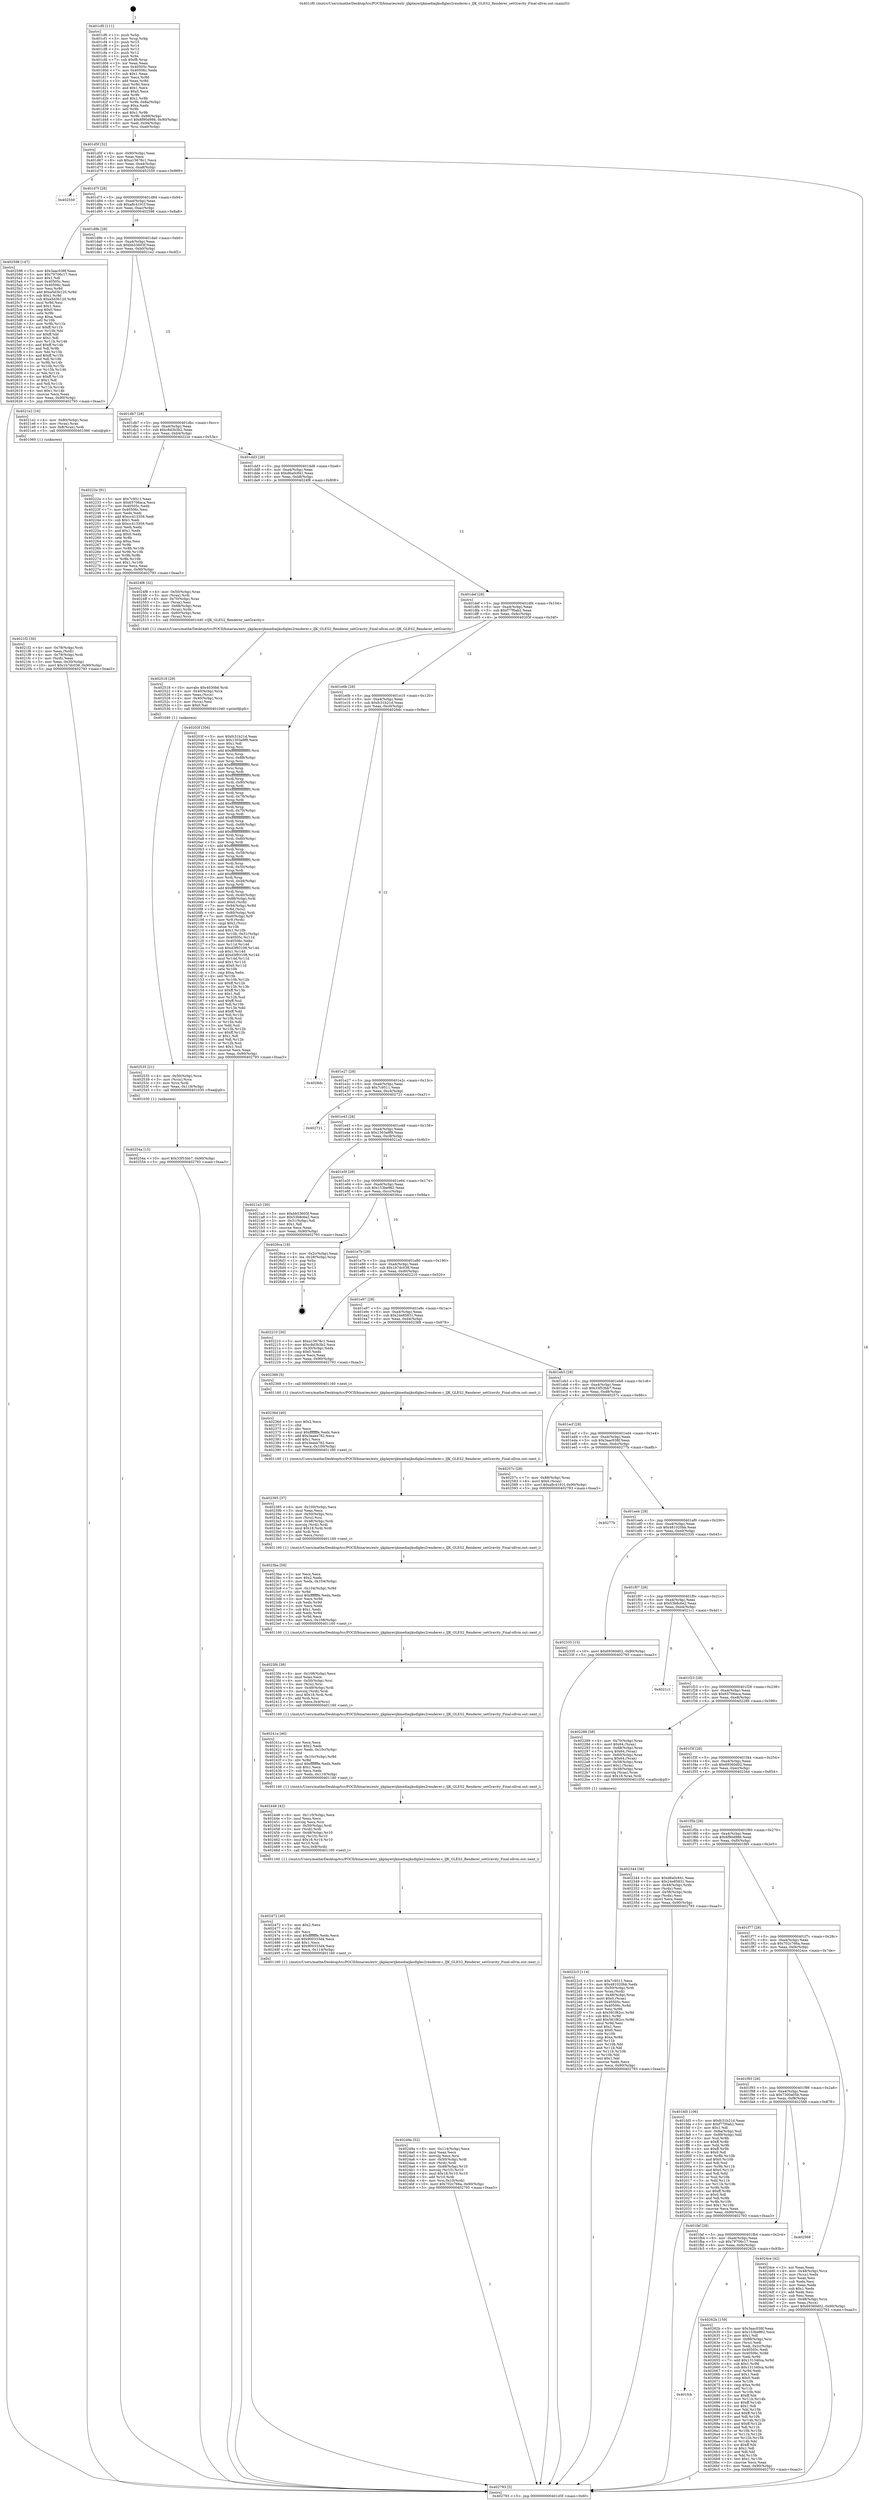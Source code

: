 digraph "0x401cf0" {
  label = "0x401cf0 (/mnt/c/Users/mathe/Desktop/tcc/POCII/binaries/extr_ijkplayerijkmediaijksdlgles2renderer.c_IJK_GLES2_Renderer_setGravity_Final-ollvm.out::main(0))"
  labelloc = "t"
  node[shape=record]

  Entry [label="",width=0.3,height=0.3,shape=circle,fillcolor=black,style=filled]
  "0x401d5f" [label="{
     0x401d5f [32]\l
     | [instrs]\l
     &nbsp;&nbsp;0x401d5f \<+6\>: mov -0x90(%rbp),%eax\l
     &nbsp;&nbsp;0x401d65 \<+2\>: mov %eax,%ecx\l
     &nbsp;&nbsp;0x401d67 \<+6\>: sub $0xa15678c1,%ecx\l
     &nbsp;&nbsp;0x401d6d \<+6\>: mov %eax,-0xa4(%rbp)\l
     &nbsp;&nbsp;0x401d73 \<+6\>: mov %ecx,-0xa8(%rbp)\l
     &nbsp;&nbsp;0x401d79 \<+6\>: je 0000000000402559 \<main+0x869\>\l
  }"]
  "0x402559" [label="{
     0x402559\l
  }", style=dashed]
  "0x401d7f" [label="{
     0x401d7f [28]\l
     | [instrs]\l
     &nbsp;&nbsp;0x401d7f \<+5\>: jmp 0000000000401d84 \<main+0x94\>\l
     &nbsp;&nbsp;0x401d84 \<+6\>: mov -0xa4(%rbp),%eax\l
     &nbsp;&nbsp;0x401d8a \<+5\>: sub $0xa8c4191f,%eax\l
     &nbsp;&nbsp;0x401d8f \<+6\>: mov %eax,-0xac(%rbp)\l
     &nbsp;&nbsp;0x401d95 \<+6\>: je 0000000000402598 \<main+0x8a8\>\l
  }"]
  Exit [label="",width=0.3,height=0.3,shape=circle,fillcolor=black,style=filled,peripheries=2]
  "0x402598" [label="{
     0x402598 [147]\l
     | [instrs]\l
     &nbsp;&nbsp;0x402598 \<+5\>: mov $0x3aac038f,%eax\l
     &nbsp;&nbsp;0x40259d \<+5\>: mov $0x79706c17,%ecx\l
     &nbsp;&nbsp;0x4025a2 \<+2\>: mov $0x1,%dl\l
     &nbsp;&nbsp;0x4025a4 \<+7\>: mov 0x40505c,%esi\l
     &nbsp;&nbsp;0x4025ab \<+7\>: mov 0x40506c,%edi\l
     &nbsp;&nbsp;0x4025b2 \<+3\>: mov %esi,%r8d\l
     &nbsp;&nbsp;0x4025b5 \<+7\>: add $0xa5d3b120,%r8d\l
     &nbsp;&nbsp;0x4025bc \<+4\>: sub $0x1,%r8d\l
     &nbsp;&nbsp;0x4025c0 \<+7\>: sub $0xa5d3b120,%r8d\l
     &nbsp;&nbsp;0x4025c7 \<+4\>: imul %r8d,%esi\l
     &nbsp;&nbsp;0x4025cb \<+3\>: and $0x1,%esi\l
     &nbsp;&nbsp;0x4025ce \<+3\>: cmp $0x0,%esi\l
     &nbsp;&nbsp;0x4025d1 \<+4\>: sete %r9b\l
     &nbsp;&nbsp;0x4025d5 \<+3\>: cmp $0xa,%edi\l
     &nbsp;&nbsp;0x4025d8 \<+4\>: setl %r10b\l
     &nbsp;&nbsp;0x4025dc \<+3\>: mov %r9b,%r11b\l
     &nbsp;&nbsp;0x4025df \<+4\>: xor $0xff,%r11b\l
     &nbsp;&nbsp;0x4025e3 \<+3\>: mov %r10b,%bl\l
     &nbsp;&nbsp;0x4025e6 \<+3\>: xor $0xff,%bl\l
     &nbsp;&nbsp;0x4025e9 \<+3\>: xor $0x1,%dl\l
     &nbsp;&nbsp;0x4025ec \<+3\>: mov %r11b,%r14b\l
     &nbsp;&nbsp;0x4025ef \<+4\>: and $0xff,%r14b\l
     &nbsp;&nbsp;0x4025f3 \<+3\>: and %dl,%r9b\l
     &nbsp;&nbsp;0x4025f6 \<+3\>: mov %bl,%r15b\l
     &nbsp;&nbsp;0x4025f9 \<+4\>: and $0xff,%r15b\l
     &nbsp;&nbsp;0x4025fd \<+3\>: and %dl,%r10b\l
     &nbsp;&nbsp;0x402600 \<+3\>: or %r9b,%r14b\l
     &nbsp;&nbsp;0x402603 \<+3\>: or %r10b,%r15b\l
     &nbsp;&nbsp;0x402606 \<+3\>: xor %r15b,%r14b\l
     &nbsp;&nbsp;0x402609 \<+3\>: or %bl,%r11b\l
     &nbsp;&nbsp;0x40260c \<+4\>: xor $0xff,%r11b\l
     &nbsp;&nbsp;0x402610 \<+3\>: or $0x1,%dl\l
     &nbsp;&nbsp;0x402613 \<+3\>: and %dl,%r11b\l
     &nbsp;&nbsp;0x402616 \<+3\>: or %r11b,%r14b\l
     &nbsp;&nbsp;0x402619 \<+4\>: test $0x1,%r14b\l
     &nbsp;&nbsp;0x40261d \<+3\>: cmovne %ecx,%eax\l
     &nbsp;&nbsp;0x402620 \<+6\>: mov %eax,-0x90(%rbp)\l
     &nbsp;&nbsp;0x402626 \<+5\>: jmp 0000000000402793 \<main+0xaa3\>\l
  }"]
  "0x401d9b" [label="{
     0x401d9b [28]\l
     | [instrs]\l
     &nbsp;&nbsp;0x401d9b \<+5\>: jmp 0000000000401da0 \<main+0xb0\>\l
     &nbsp;&nbsp;0x401da0 \<+6\>: mov -0xa4(%rbp),%eax\l
     &nbsp;&nbsp;0x401da6 \<+5\>: sub $0xbb53603f,%eax\l
     &nbsp;&nbsp;0x401dab \<+6\>: mov %eax,-0xb0(%rbp)\l
     &nbsp;&nbsp;0x401db1 \<+6\>: je 00000000004021e2 \<main+0x4f2\>\l
  }"]
  "0x401fcb" [label="{
     0x401fcb\l
  }", style=dashed]
  "0x4021e2" [label="{
     0x4021e2 [16]\l
     | [instrs]\l
     &nbsp;&nbsp;0x4021e2 \<+4\>: mov -0x80(%rbp),%rax\l
     &nbsp;&nbsp;0x4021e6 \<+3\>: mov (%rax),%rax\l
     &nbsp;&nbsp;0x4021e9 \<+4\>: mov 0x8(%rax),%rdi\l
     &nbsp;&nbsp;0x4021ed \<+5\>: call 0000000000401060 \<atoi@plt\>\l
     | [calls]\l
     &nbsp;&nbsp;0x401060 \{1\} (unknown)\l
  }"]
  "0x401db7" [label="{
     0x401db7 [28]\l
     | [instrs]\l
     &nbsp;&nbsp;0x401db7 \<+5\>: jmp 0000000000401dbc \<main+0xcc\>\l
     &nbsp;&nbsp;0x401dbc \<+6\>: mov -0xa4(%rbp),%eax\l
     &nbsp;&nbsp;0x401dc2 \<+5\>: sub $0xc8d3b3b2,%eax\l
     &nbsp;&nbsp;0x401dc7 \<+6\>: mov %eax,-0xb4(%rbp)\l
     &nbsp;&nbsp;0x401dcd \<+6\>: je 000000000040222e \<main+0x53e\>\l
  }"]
  "0x40262b" [label="{
     0x40262b [159]\l
     | [instrs]\l
     &nbsp;&nbsp;0x40262b \<+5\>: mov $0x3aac038f,%eax\l
     &nbsp;&nbsp;0x402630 \<+5\>: mov $0x153be962,%ecx\l
     &nbsp;&nbsp;0x402635 \<+2\>: mov $0x1,%dl\l
     &nbsp;&nbsp;0x402637 \<+7\>: mov -0x88(%rbp),%rsi\l
     &nbsp;&nbsp;0x40263e \<+2\>: mov (%rsi),%edi\l
     &nbsp;&nbsp;0x402640 \<+3\>: mov %edi,-0x2c(%rbp)\l
     &nbsp;&nbsp;0x402643 \<+7\>: mov 0x40505c,%edi\l
     &nbsp;&nbsp;0x40264a \<+8\>: mov 0x40506c,%r8d\l
     &nbsp;&nbsp;0x402652 \<+3\>: mov %edi,%r9d\l
     &nbsp;&nbsp;0x402655 \<+7\>: add $0x131340ca,%r9d\l
     &nbsp;&nbsp;0x40265c \<+4\>: sub $0x1,%r9d\l
     &nbsp;&nbsp;0x402660 \<+7\>: sub $0x131340ca,%r9d\l
     &nbsp;&nbsp;0x402667 \<+4\>: imul %r9d,%edi\l
     &nbsp;&nbsp;0x40266b \<+3\>: and $0x1,%edi\l
     &nbsp;&nbsp;0x40266e \<+3\>: cmp $0x0,%edi\l
     &nbsp;&nbsp;0x402671 \<+4\>: sete %r10b\l
     &nbsp;&nbsp;0x402675 \<+4\>: cmp $0xa,%r8d\l
     &nbsp;&nbsp;0x402679 \<+4\>: setl %r11b\l
     &nbsp;&nbsp;0x40267d \<+3\>: mov %r10b,%bl\l
     &nbsp;&nbsp;0x402680 \<+3\>: xor $0xff,%bl\l
     &nbsp;&nbsp;0x402683 \<+3\>: mov %r11b,%r14b\l
     &nbsp;&nbsp;0x402686 \<+4\>: xor $0xff,%r14b\l
     &nbsp;&nbsp;0x40268a \<+3\>: xor $0x1,%dl\l
     &nbsp;&nbsp;0x40268d \<+3\>: mov %bl,%r15b\l
     &nbsp;&nbsp;0x402690 \<+4\>: and $0xff,%r15b\l
     &nbsp;&nbsp;0x402694 \<+3\>: and %dl,%r10b\l
     &nbsp;&nbsp;0x402697 \<+3\>: mov %r14b,%r12b\l
     &nbsp;&nbsp;0x40269a \<+4\>: and $0xff,%r12b\l
     &nbsp;&nbsp;0x40269e \<+3\>: and %dl,%r11b\l
     &nbsp;&nbsp;0x4026a1 \<+3\>: or %r10b,%r15b\l
     &nbsp;&nbsp;0x4026a4 \<+3\>: or %r11b,%r12b\l
     &nbsp;&nbsp;0x4026a7 \<+3\>: xor %r12b,%r15b\l
     &nbsp;&nbsp;0x4026aa \<+3\>: or %r14b,%bl\l
     &nbsp;&nbsp;0x4026ad \<+3\>: xor $0xff,%bl\l
     &nbsp;&nbsp;0x4026b0 \<+3\>: or $0x1,%dl\l
     &nbsp;&nbsp;0x4026b3 \<+2\>: and %dl,%bl\l
     &nbsp;&nbsp;0x4026b5 \<+3\>: or %bl,%r15b\l
     &nbsp;&nbsp;0x4026b8 \<+4\>: test $0x1,%r15b\l
     &nbsp;&nbsp;0x4026bc \<+3\>: cmovne %ecx,%eax\l
     &nbsp;&nbsp;0x4026bf \<+6\>: mov %eax,-0x90(%rbp)\l
     &nbsp;&nbsp;0x4026c5 \<+5\>: jmp 0000000000402793 \<main+0xaa3\>\l
  }"]
  "0x40222e" [label="{
     0x40222e [91]\l
     | [instrs]\l
     &nbsp;&nbsp;0x40222e \<+5\>: mov $0x7c9511,%eax\l
     &nbsp;&nbsp;0x402233 \<+5\>: mov $0x65706aca,%ecx\l
     &nbsp;&nbsp;0x402238 \<+7\>: mov 0x40505c,%edx\l
     &nbsp;&nbsp;0x40223f \<+7\>: mov 0x40506c,%esi\l
     &nbsp;&nbsp;0x402246 \<+2\>: mov %edx,%edi\l
     &nbsp;&nbsp;0x402248 \<+6\>: add $0xcc413359,%edi\l
     &nbsp;&nbsp;0x40224e \<+3\>: sub $0x1,%edi\l
     &nbsp;&nbsp;0x402251 \<+6\>: sub $0xcc413359,%edi\l
     &nbsp;&nbsp;0x402257 \<+3\>: imul %edi,%edx\l
     &nbsp;&nbsp;0x40225a \<+3\>: and $0x1,%edx\l
     &nbsp;&nbsp;0x40225d \<+3\>: cmp $0x0,%edx\l
     &nbsp;&nbsp;0x402260 \<+4\>: sete %r8b\l
     &nbsp;&nbsp;0x402264 \<+3\>: cmp $0xa,%esi\l
     &nbsp;&nbsp;0x402267 \<+4\>: setl %r9b\l
     &nbsp;&nbsp;0x40226b \<+3\>: mov %r8b,%r10b\l
     &nbsp;&nbsp;0x40226e \<+3\>: and %r9b,%r10b\l
     &nbsp;&nbsp;0x402271 \<+3\>: xor %r9b,%r8b\l
     &nbsp;&nbsp;0x402274 \<+3\>: or %r8b,%r10b\l
     &nbsp;&nbsp;0x402277 \<+4\>: test $0x1,%r10b\l
     &nbsp;&nbsp;0x40227b \<+3\>: cmovne %ecx,%eax\l
     &nbsp;&nbsp;0x40227e \<+6\>: mov %eax,-0x90(%rbp)\l
     &nbsp;&nbsp;0x402284 \<+5\>: jmp 0000000000402793 \<main+0xaa3\>\l
  }"]
  "0x401dd3" [label="{
     0x401dd3 [28]\l
     | [instrs]\l
     &nbsp;&nbsp;0x401dd3 \<+5\>: jmp 0000000000401dd8 \<main+0xe8\>\l
     &nbsp;&nbsp;0x401dd8 \<+6\>: mov -0xa4(%rbp),%eax\l
     &nbsp;&nbsp;0x401dde \<+5\>: sub $0xd6a0c841,%eax\l
     &nbsp;&nbsp;0x401de3 \<+6\>: mov %eax,-0xb8(%rbp)\l
     &nbsp;&nbsp;0x401de9 \<+6\>: je 00000000004024f8 \<main+0x808\>\l
  }"]
  "0x401faf" [label="{
     0x401faf [28]\l
     | [instrs]\l
     &nbsp;&nbsp;0x401faf \<+5\>: jmp 0000000000401fb4 \<main+0x2c4\>\l
     &nbsp;&nbsp;0x401fb4 \<+6\>: mov -0xa4(%rbp),%eax\l
     &nbsp;&nbsp;0x401fba \<+5\>: sub $0x79706c17,%eax\l
     &nbsp;&nbsp;0x401fbf \<+6\>: mov %eax,-0xfc(%rbp)\l
     &nbsp;&nbsp;0x401fc5 \<+6\>: je 000000000040262b \<main+0x93b\>\l
  }"]
  "0x4024f8" [label="{
     0x4024f8 [32]\l
     | [instrs]\l
     &nbsp;&nbsp;0x4024f8 \<+4\>: mov -0x50(%rbp),%rax\l
     &nbsp;&nbsp;0x4024fc \<+3\>: mov (%rax),%rdi\l
     &nbsp;&nbsp;0x4024ff \<+4\>: mov -0x70(%rbp),%rax\l
     &nbsp;&nbsp;0x402503 \<+2\>: mov (%rax),%esi\l
     &nbsp;&nbsp;0x402505 \<+4\>: mov -0x68(%rbp),%rax\l
     &nbsp;&nbsp;0x402509 \<+3\>: mov (%rax),%rdx\l
     &nbsp;&nbsp;0x40250c \<+4\>: mov -0x60(%rbp),%rax\l
     &nbsp;&nbsp;0x402510 \<+3\>: mov (%rax),%rcx\l
     &nbsp;&nbsp;0x402513 \<+5\>: call 0000000000401440 \<IJK_GLES2_Renderer_setGravity\>\l
     | [calls]\l
     &nbsp;&nbsp;0x401440 \{1\} (/mnt/c/Users/mathe/Desktop/tcc/POCII/binaries/extr_ijkplayerijkmediaijksdlgles2renderer.c_IJK_GLES2_Renderer_setGravity_Final-ollvm.out::IJK_GLES2_Renderer_setGravity)\l
  }"]
  "0x401def" [label="{
     0x401def [28]\l
     | [instrs]\l
     &nbsp;&nbsp;0x401def \<+5\>: jmp 0000000000401df4 \<main+0x104\>\l
     &nbsp;&nbsp;0x401df4 \<+6\>: mov -0xa4(%rbp),%eax\l
     &nbsp;&nbsp;0x401dfa \<+5\>: sub $0xf77f0ab2,%eax\l
     &nbsp;&nbsp;0x401dff \<+6\>: mov %eax,-0xbc(%rbp)\l
     &nbsp;&nbsp;0x401e05 \<+6\>: je 000000000040203f \<main+0x34f\>\l
  }"]
  "0x402568" [label="{
     0x402568\l
  }", style=dashed]
  "0x40203f" [label="{
     0x40203f [356]\l
     | [instrs]\l
     &nbsp;&nbsp;0x40203f \<+5\>: mov $0xfc31b21d,%eax\l
     &nbsp;&nbsp;0x402044 \<+5\>: mov $0x1303a9f9,%ecx\l
     &nbsp;&nbsp;0x402049 \<+2\>: mov $0x1,%dl\l
     &nbsp;&nbsp;0x40204b \<+3\>: mov %rsp,%rsi\l
     &nbsp;&nbsp;0x40204e \<+4\>: add $0xfffffffffffffff0,%rsi\l
     &nbsp;&nbsp;0x402052 \<+3\>: mov %rsi,%rsp\l
     &nbsp;&nbsp;0x402055 \<+7\>: mov %rsi,-0x88(%rbp)\l
     &nbsp;&nbsp;0x40205c \<+3\>: mov %rsp,%rsi\l
     &nbsp;&nbsp;0x40205f \<+4\>: add $0xfffffffffffffff0,%rsi\l
     &nbsp;&nbsp;0x402063 \<+3\>: mov %rsi,%rsp\l
     &nbsp;&nbsp;0x402066 \<+3\>: mov %rsp,%rdi\l
     &nbsp;&nbsp;0x402069 \<+4\>: add $0xfffffffffffffff0,%rdi\l
     &nbsp;&nbsp;0x40206d \<+3\>: mov %rdi,%rsp\l
     &nbsp;&nbsp;0x402070 \<+4\>: mov %rdi,-0x80(%rbp)\l
     &nbsp;&nbsp;0x402074 \<+3\>: mov %rsp,%rdi\l
     &nbsp;&nbsp;0x402077 \<+4\>: add $0xfffffffffffffff0,%rdi\l
     &nbsp;&nbsp;0x40207b \<+3\>: mov %rdi,%rsp\l
     &nbsp;&nbsp;0x40207e \<+4\>: mov %rdi,-0x78(%rbp)\l
     &nbsp;&nbsp;0x402082 \<+3\>: mov %rsp,%rdi\l
     &nbsp;&nbsp;0x402085 \<+4\>: add $0xfffffffffffffff0,%rdi\l
     &nbsp;&nbsp;0x402089 \<+3\>: mov %rdi,%rsp\l
     &nbsp;&nbsp;0x40208c \<+4\>: mov %rdi,-0x70(%rbp)\l
     &nbsp;&nbsp;0x402090 \<+3\>: mov %rsp,%rdi\l
     &nbsp;&nbsp;0x402093 \<+4\>: add $0xfffffffffffffff0,%rdi\l
     &nbsp;&nbsp;0x402097 \<+3\>: mov %rdi,%rsp\l
     &nbsp;&nbsp;0x40209a \<+4\>: mov %rdi,-0x68(%rbp)\l
     &nbsp;&nbsp;0x40209e \<+3\>: mov %rsp,%rdi\l
     &nbsp;&nbsp;0x4020a1 \<+4\>: add $0xfffffffffffffff0,%rdi\l
     &nbsp;&nbsp;0x4020a5 \<+3\>: mov %rdi,%rsp\l
     &nbsp;&nbsp;0x4020a8 \<+4\>: mov %rdi,-0x60(%rbp)\l
     &nbsp;&nbsp;0x4020ac \<+3\>: mov %rsp,%rdi\l
     &nbsp;&nbsp;0x4020af \<+4\>: add $0xfffffffffffffff0,%rdi\l
     &nbsp;&nbsp;0x4020b3 \<+3\>: mov %rdi,%rsp\l
     &nbsp;&nbsp;0x4020b6 \<+4\>: mov %rdi,-0x58(%rbp)\l
     &nbsp;&nbsp;0x4020ba \<+3\>: mov %rsp,%rdi\l
     &nbsp;&nbsp;0x4020bd \<+4\>: add $0xfffffffffffffff0,%rdi\l
     &nbsp;&nbsp;0x4020c1 \<+3\>: mov %rdi,%rsp\l
     &nbsp;&nbsp;0x4020c4 \<+4\>: mov %rdi,-0x50(%rbp)\l
     &nbsp;&nbsp;0x4020c8 \<+3\>: mov %rsp,%rdi\l
     &nbsp;&nbsp;0x4020cb \<+4\>: add $0xfffffffffffffff0,%rdi\l
     &nbsp;&nbsp;0x4020cf \<+3\>: mov %rdi,%rsp\l
     &nbsp;&nbsp;0x4020d2 \<+4\>: mov %rdi,-0x48(%rbp)\l
     &nbsp;&nbsp;0x4020d6 \<+3\>: mov %rsp,%rdi\l
     &nbsp;&nbsp;0x4020d9 \<+4\>: add $0xfffffffffffffff0,%rdi\l
     &nbsp;&nbsp;0x4020dd \<+3\>: mov %rdi,%rsp\l
     &nbsp;&nbsp;0x4020e0 \<+4\>: mov %rdi,-0x40(%rbp)\l
     &nbsp;&nbsp;0x4020e4 \<+7\>: mov -0x88(%rbp),%rdi\l
     &nbsp;&nbsp;0x4020eb \<+6\>: movl $0x0,(%rdi)\l
     &nbsp;&nbsp;0x4020f1 \<+7\>: mov -0x94(%rbp),%r8d\l
     &nbsp;&nbsp;0x4020f8 \<+3\>: mov %r8d,(%rsi)\l
     &nbsp;&nbsp;0x4020fb \<+4\>: mov -0x80(%rbp),%rdi\l
     &nbsp;&nbsp;0x4020ff \<+7\>: mov -0xa0(%rbp),%r9\l
     &nbsp;&nbsp;0x402106 \<+3\>: mov %r9,(%rdi)\l
     &nbsp;&nbsp;0x402109 \<+3\>: cmpl $0x2,(%rsi)\l
     &nbsp;&nbsp;0x40210c \<+4\>: setne %r10b\l
     &nbsp;&nbsp;0x402110 \<+4\>: and $0x1,%r10b\l
     &nbsp;&nbsp;0x402114 \<+4\>: mov %r10b,-0x31(%rbp)\l
     &nbsp;&nbsp;0x402118 \<+8\>: mov 0x40505c,%r11d\l
     &nbsp;&nbsp;0x402120 \<+7\>: mov 0x40506c,%ebx\l
     &nbsp;&nbsp;0x402127 \<+3\>: mov %r11d,%r14d\l
     &nbsp;&nbsp;0x40212a \<+7\>: sub $0xd3f93108,%r14d\l
     &nbsp;&nbsp;0x402131 \<+4\>: sub $0x1,%r14d\l
     &nbsp;&nbsp;0x402135 \<+7\>: add $0xd3f93108,%r14d\l
     &nbsp;&nbsp;0x40213c \<+4\>: imul %r14d,%r11d\l
     &nbsp;&nbsp;0x402140 \<+4\>: and $0x1,%r11d\l
     &nbsp;&nbsp;0x402144 \<+4\>: cmp $0x0,%r11d\l
     &nbsp;&nbsp;0x402148 \<+4\>: sete %r10b\l
     &nbsp;&nbsp;0x40214c \<+3\>: cmp $0xa,%ebx\l
     &nbsp;&nbsp;0x40214f \<+4\>: setl %r15b\l
     &nbsp;&nbsp;0x402153 \<+3\>: mov %r10b,%r12b\l
     &nbsp;&nbsp;0x402156 \<+4\>: xor $0xff,%r12b\l
     &nbsp;&nbsp;0x40215a \<+3\>: mov %r15b,%r13b\l
     &nbsp;&nbsp;0x40215d \<+4\>: xor $0xff,%r13b\l
     &nbsp;&nbsp;0x402161 \<+3\>: xor $0x1,%dl\l
     &nbsp;&nbsp;0x402164 \<+3\>: mov %r12b,%sil\l
     &nbsp;&nbsp;0x402167 \<+4\>: and $0xff,%sil\l
     &nbsp;&nbsp;0x40216b \<+3\>: and %dl,%r10b\l
     &nbsp;&nbsp;0x40216e \<+3\>: mov %r13b,%dil\l
     &nbsp;&nbsp;0x402171 \<+4\>: and $0xff,%dil\l
     &nbsp;&nbsp;0x402175 \<+3\>: and %dl,%r15b\l
     &nbsp;&nbsp;0x402178 \<+3\>: or %r10b,%sil\l
     &nbsp;&nbsp;0x40217b \<+3\>: or %r15b,%dil\l
     &nbsp;&nbsp;0x40217e \<+3\>: xor %dil,%sil\l
     &nbsp;&nbsp;0x402181 \<+3\>: or %r13b,%r12b\l
     &nbsp;&nbsp;0x402184 \<+4\>: xor $0xff,%r12b\l
     &nbsp;&nbsp;0x402188 \<+3\>: or $0x1,%dl\l
     &nbsp;&nbsp;0x40218b \<+3\>: and %dl,%r12b\l
     &nbsp;&nbsp;0x40218e \<+3\>: or %r12b,%sil\l
     &nbsp;&nbsp;0x402191 \<+4\>: test $0x1,%sil\l
     &nbsp;&nbsp;0x402195 \<+3\>: cmovne %ecx,%eax\l
     &nbsp;&nbsp;0x402198 \<+6\>: mov %eax,-0x90(%rbp)\l
     &nbsp;&nbsp;0x40219e \<+5\>: jmp 0000000000402793 \<main+0xaa3\>\l
  }"]
  "0x401e0b" [label="{
     0x401e0b [28]\l
     | [instrs]\l
     &nbsp;&nbsp;0x401e0b \<+5\>: jmp 0000000000401e10 \<main+0x120\>\l
     &nbsp;&nbsp;0x401e10 \<+6\>: mov -0xa4(%rbp),%eax\l
     &nbsp;&nbsp;0x401e16 \<+5\>: sub $0xfc31b21d,%eax\l
     &nbsp;&nbsp;0x401e1b \<+6\>: mov %eax,-0xc0(%rbp)\l
     &nbsp;&nbsp;0x401e21 \<+6\>: je 00000000004026dc \<main+0x9ec\>\l
  }"]
  "0x40254a" [label="{
     0x40254a [15]\l
     | [instrs]\l
     &nbsp;&nbsp;0x40254a \<+10\>: movl $0x33f53bb7,-0x90(%rbp)\l
     &nbsp;&nbsp;0x402554 \<+5\>: jmp 0000000000402793 \<main+0xaa3\>\l
  }"]
  "0x4026dc" [label="{
     0x4026dc\l
  }", style=dashed]
  "0x401e27" [label="{
     0x401e27 [28]\l
     | [instrs]\l
     &nbsp;&nbsp;0x401e27 \<+5\>: jmp 0000000000401e2c \<main+0x13c\>\l
     &nbsp;&nbsp;0x401e2c \<+6\>: mov -0xa4(%rbp),%eax\l
     &nbsp;&nbsp;0x401e32 \<+5\>: sub $0x7c9511,%eax\l
     &nbsp;&nbsp;0x401e37 \<+6\>: mov %eax,-0xc4(%rbp)\l
     &nbsp;&nbsp;0x401e3d \<+6\>: je 0000000000402721 \<main+0xa31\>\l
  }"]
  "0x402535" [label="{
     0x402535 [21]\l
     | [instrs]\l
     &nbsp;&nbsp;0x402535 \<+4\>: mov -0x50(%rbp),%rcx\l
     &nbsp;&nbsp;0x402539 \<+3\>: mov (%rcx),%rcx\l
     &nbsp;&nbsp;0x40253c \<+3\>: mov %rcx,%rdi\l
     &nbsp;&nbsp;0x40253f \<+6\>: mov %eax,-0x118(%rbp)\l
     &nbsp;&nbsp;0x402545 \<+5\>: call 0000000000401030 \<free@plt\>\l
     | [calls]\l
     &nbsp;&nbsp;0x401030 \{1\} (unknown)\l
  }"]
  "0x402721" [label="{
     0x402721\l
  }", style=dashed]
  "0x401e43" [label="{
     0x401e43 [28]\l
     | [instrs]\l
     &nbsp;&nbsp;0x401e43 \<+5\>: jmp 0000000000401e48 \<main+0x158\>\l
     &nbsp;&nbsp;0x401e48 \<+6\>: mov -0xa4(%rbp),%eax\l
     &nbsp;&nbsp;0x401e4e \<+5\>: sub $0x1303a9f9,%eax\l
     &nbsp;&nbsp;0x401e53 \<+6\>: mov %eax,-0xc8(%rbp)\l
     &nbsp;&nbsp;0x401e59 \<+6\>: je 00000000004021a3 \<main+0x4b3\>\l
  }"]
  "0x402518" [label="{
     0x402518 [29]\l
     | [instrs]\l
     &nbsp;&nbsp;0x402518 \<+10\>: movabs $0x4030b6,%rdi\l
     &nbsp;&nbsp;0x402522 \<+4\>: mov -0x40(%rbp),%rcx\l
     &nbsp;&nbsp;0x402526 \<+2\>: mov %eax,(%rcx)\l
     &nbsp;&nbsp;0x402528 \<+4\>: mov -0x40(%rbp),%rcx\l
     &nbsp;&nbsp;0x40252c \<+2\>: mov (%rcx),%esi\l
     &nbsp;&nbsp;0x40252e \<+2\>: mov $0x0,%al\l
     &nbsp;&nbsp;0x402530 \<+5\>: call 0000000000401040 \<printf@plt\>\l
     | [calls]\l
     &nbsp;&nbsp;0x401040 \{1\} (unknown)\l
  }"]
  "0x4021a3" [label="{
     0x4021a3 [30]\l
     | [instrs]\l
     &nbsp;&nbsp;0x4021a3 \<+5\>: mov $0xbb53603f,%eax\l
     &nbsp;&nbsp;0x4021a8 \<+5\>: mov $0x53b8c6e2,%ecx\l
     &nbsp;&nbsp;0x4021ad \<+3\>: mov -0x31(%rbp),%dl\l
     &nbsp;&nbsp;0x4021b0 \<+3\>: test $0x1,%dl\l
     &nbsp;&nbsp;0x4021b3 \<+3\>: cmovne %ecx,%eax\l
     &nbsp;&nbsp;0x4021b6 \<+6\>: mov %eax,-0x90(%rbp)\l
     &nbsp;&nbsp;0x4021bc \<+5\>: jmp 0000000000402793 \<main+0xaa3\>\l
  }"]
  "0x401e5f" [label="{
     0x401e5f [28]\l
     | [instrs]\l
     &nbsp;&nbsp;0x401e5f \<+5\>: jmp 0000000000401e64 \<main+0x174\>\l
     &nbsp;&nbsp;0x401e64 \<+6\>: mov -0xa4(%rbp),%eax\l
     &nbsp;&nbsp;0x401e6a \<+5\>: sub $0x153be962,%eax\l
     &nbsp;&nbsp;0x401e6f \<+6\>: mov %eax,-0xcc(%rbp)\l
     &nbsp;&nbsp;0x401e75 \<+6\>: je 00000000004026ca \<main+0x9da\>\l
  }"]
  "0x401f93" [label="{
     0x401f93 [28]\l
     | [instrs]\l
     &nbsp;&nbsp;0x401f93 \<+5\>: jmp 0000000000401f98 \<main+0x2a8\>\l
     &nbsp;&nbsp;0x401f98 \<+6\>: mov -0xa4(%rbp),%eax\l
     &nbsp;&nbsp;0x401f9e \<+5\>: sub $0x7300a05b,%eax\l
     &nbsp;&nbsp;0x401fa3 \<+6\>: mov %eax,-0xf8(%rbp)\l
     &nbsp;&nbsp;0x401fa9 \<+6\>: je 0000000000402568 \<main+0x878\>\l
  }"]
  "0x4026ca" [label="{
     0x4026ca [18]\l
     | [instrs]\l
     &nbsp;&nbsp;0x4026ca \<+3\>: mov -0x2c(%rbp),%eax\l
     &nbsp;&nbsp;0x4026cd \<+4\>: lea -0x28(%rbp),%rsp\l
     &nbsp;&nbsp;0x4026d1 \<+1\>: pop %rbx\l
     &nbsp;&nbsp;0x4026d2 \<+2\>: pop %r12\l
     &nbsp;&nbsp;0x4026d4 \<+2\>: pop %r13\l
     &nbsp;&nbsp;0x4026d6 \<+2\>: pop %r14\l
     &nbsp;&nbsp;0x4026d8 \<+2\>: pop %r15\l
     &nbsp;&nbsp;0x4026da \<+1\>: pop %rbp\l
     &nbsp;&nbsp;0x4026db \<+1\>: ret\l
  }"]
  "0x401e7b" [label="{
     0x401e7b [28]\l
     | [instrs]\l
     &nbsp;&nbsp;0x401e7b \<+5\>: jmp 0000000000401e80 \<main+0x190\>\l
     &nbsp;&nbsp;0x401e80 \<+6\>: mov -0xa4(%rbp),%eax\l
     &nbsp;&nbsp;0x401e86 \<+5\>: sub $0x1b7dc038,%eax\l
     &nbsp;&nbsp;0x401e8b \<+6\>: mov %eax,-0xd0(%rbp)\l
     &nbsp;&nbsp;0x401e91 \<+6\>: je 0000000000402210 \<main+0x520\>\l
  }"]
  "0x4024ce" [label="{
     0x4024ce [42]\l
     | [instrs]\l
     &nbsp;&nbsp;0x4024ce \<+2\>: xor %eax,%eax\l
     &nbsp;&nbsp;0x4024d0 \<+4\>: mov -0x48(%rbp),%rcx\l
     &nbsp;&nbsp;0x4024d4 \<+2\>: mov (%rcx),%edx\l
     &nbsp;&nbsp;0x4024d6 \<+2\>: mov %eax,%esi\l
     &nbsp;&nbsp;0x4024d8 \<+2\>: sub %edx,%esi\l
     &nbsp;&nbsp;0x4024da \<+2\>: mov %eax,%edx\l
     &nbsp;&nbsp;0x4024dc \<+3\>: sub $0x1,%edx\l
     &nbsp;&nbsp;0x4024df \<+2\>: add %edx,%esi\l
     &nbsp;&nbsp;0x4024e1 \<+2\>: sub %esi,%eax\l
     &nbsp;&nbsp;0x4024e3 \<+4\>: mov -0x48(%rbp),%rcx\l
     &nbsp;&nbsp;0x4024e7 \<+2\>: mov %eax,(%rcx)\l
     &nbsp;&nbsp;0x4024e9 \<+10\>: movl $0x69360d02,-0x90(%rbp)\l
     &nbsp;&nbsp;0x4024f3 \<+5\>: jmp 0000000000402793 \<main+0xaa3\>\l
  }"]
  "0x402210" [label="{
     0x402210 [30]\l
     | [instrs]\l
     &nbsp;&nbsp;0x402210 \<+5\>: mov $0xa15678c1,%eax\l
     &nbsp;&nbsp;0x402215 \<+5\>: mov $0xc8d3b3b2,%ecx\l
     &nbsp;&nbsp;0x40221a \<+3\>: mov -0x30(%rbp),%edx\l
     &nbsp;&nbsp;0x40221d \<+3\>: cmp $0x0,%edx\l
     &nbsp;&nbsp;0x402220 \<+3\>: cmove %ecx,%eax\l
     &nbsp;&nbsp;0x402223 \<+6\>: mov %eax,-0x90(%rbp)\l
     &nbsp;&nbsp;0x402229 \<+5\>: jmp 0000000000402793 \<main+0xaa3\>\l
  }"]
  "0x401e97" [label="{
     0x401e97 [28]\l
     | [instrs]\l
     &nbsp;&nbsp;0x401e97 \<+5\>: jmp 0000000000401e9c \<main+0x1ac\>\l
     &nbsp;&nbsp;0x401e9c \<+6\>: mov -0xa4(%rbp),%eax\l
     &nbsp;&nbsp;0x401ea2 \<+5\>: sub $0x24e85831,%eax\l
     &nbsp;&nbsp;0x401ea7 \<+6\>: mov %eax,-0xd4(%rbp)\l
     &nbsp;&nbsp;0x401ead \<+6\>: je 0000000000402368 \<main+0x678\>\l
  }"]
  "0x40249a" [label="{
     0x40249a [52]\l
     | [instrs]\l
     &nbsp;&nbsp;0x40249a \<+6\>: mov -0x114(%rbp),%ecx\l
     &nbsp;&nbsp;0x4024a0 \<+3\>: imul %eax,%ecx\l
     &nbsp;&nbsp;0x4024a3 \<+3\>: movslq %ecx,%rsi\l
     &nbsp;&nbsp;0x4024a6 \<+4\>: mov -0x50(%rbp),%rdi\l
     &nbsp;&nbsp;0x4024aa \<+3\>: mov (%rdi),%rdi\l
     &nbsp;&nbsp;0x4024ad \<+4\>: mov -0x48(%rbp),%r10\l
     &nbsp;&nbsp;0x4024b1 \<+3\>: movslq (%r10),%r10\l
     &nbsp;&nbsp;0x4024b4 \<+4\>: imul $0x18,%r10,%r10\l
     &nbsp;&nbsp;0x4024b8 \<+3\>: add %r10,%rdi\l
     &nbsp;&nbsp;0x4024bb \<+4\>: mov %rsi,0x10(%rdi)\l
     &nbsp;&nbsp;0x4024bf \<+10\>: movl $0x702c766a,-0x90(%rbp)\l
     &nbsp;&nbsp;0x4024c9 \<+5\>: jmp 0000000000402793 \<main+0xaa3\>\l
  }"]
  "0x402368" [label="{
     0x402368 [5]\l
     | [instrs]\l
     &nbsp;&nbsp;0x402368 \<+5\>: call 0000000000401160 \<next_i\>\l
     | [calls]\l
     &nbsp;&nbsp;0x401160 \{1\} (/mnt/c/Users/mathe/Desktop/tcc/POCII/binaries/extr_ijkplayerijkmediaijksdlgles2renderer.c_IJK_GLES2_Renderer_setGravity_Final-ollvm.out::next_i)\l
  }"]
  "0x401eb3" [label="{
     0x401eb3 [28]\l
     | [instrs]\l
     &nbsp;&nbsp;0x401eb3 \<+5\>: jmp 0000000000401eb8 \<main+0x1c8\>\l
     &nbsp;&nbsp;0x401eb8 \<+6\>: mov -0xa4(%rbp),%eax\l
     &nbsp;&nbsp;0x401ebe \<+5\>: sub $0x33f53bb7,%eax\l
     &nbsp;&nbsp;0x401ec3 \<+6\>: mov %eax,-0xd8(%rbp)\l
     &nbsp;&nbsp;0x401ec9 \<+6\>: je 000000000040257c \<main+0x88c\>\l
  }"]
  "0x402472" [label="{
     0x402472 [40]\l
     | [instrs]\l
     &nbsp;&nbsp;0x402472 \<+5\>: mov $0x2,%ecx\l
     &nbsp;&nbsp;0x402477 \<+1\>: cltd\l
     &nbsp;&nbsp;0x402478 \<+2\>: idiv %ecx\l
     &nbsp;&nbsp;0x40247a \<+6\>: imul $0xfffffffe,%edx,%ecx\l
     &nbsp;&nbsp;0x402480 \<+6\>: sub $0x900333d4,%ecx\l
     &nbsp;&nbsp;0x402486 \<+3\>: add $0x1,%ecx\l
     &nbsp;&nbsp;0x402489 \<+6\>: add $0x900333d4,%ecx\l
     &nbsp;&nbsp;0x40248f \<+6\>: mov %ecx,-0x114(%rbp)\l
     &nbsp;&nbsp;0x402495 \<+5\>: call 0000000000401160 \<next_i\>\l
     | [calls]\l
     &nbsp;&nbsp;0x401160 \{1\} (/mnt/c/Users/mathe/Desktop/tcc/POCII/binaries/extr_ijkplayerijkmediaijksdlgles2renderer.c_IJK_GLES2_Renderer_setGravity_Final-ollvm.out::next_i)\l
  }"]
  "0x40257c" [label="{
     0x40257c [28]\l
     | [instrs]\l
     &nbsp;&nbsp;0x40257c \<+7\>: mov -0x88(%rbp),%rax\l
     &nbsp;&nbsp;0x402583 \<+6\>: movl $0x0,(%rax)\l
     &nbsp;&nbsp;0x402589 \<+10\>: movl $0xa8c4191f,-0x90(%rbp)\l
     &nbsp;&nbsp;0x402593 \<+5\>: jmp 0000000000402793 \<main+0xaa3\>\l
  }"]
  "0x401ecf" [label="{
     0x401ecf [28]\l
     | [instrs]\l
     &nbsp;&nbsp;0x401ecf \<+5\>: jmp 0000000000401ed4 \<main+0x1e4\>\l
     &nbsp;&nbsp;0x401ed4 \<+6\>: mov -0xa4(%rbp),%eax\l
     &nbsp;&nbsp;0x401eda \<+5\>: sub $0x3aac038f,%eax\l
     &nbsp;&nbsp;0x401edf \<+6\>: mov %eax,-0xdc(%rbp)\l
     &nbsp;&nbsp;0x401ee5 \<+6\>: je 000000000040277b \<main+0xa8b\>\l
  }"]
  "0x402448" [label="{
     0x402448 [42]\l
     | [instrs]\l
     &nbsp;&nbsp;0x402448 \<+6\>: mov -0x110(%rbp),%ecx\l
     &nbsp;&nbsp;0x40244e \<+3\>: imul %eax,%ecx\l
     &nbsp;&nbsp;0x402451 \<+3\>: movslq %ecx,%rsi\l
     &nbsp;&nbsp;0x402454 \<+4\>: mov -0x50(%rbp),%rdi\l
     &nbsp;&nbsp;0x402458 \<+3\>: mov (%rdi),%rdi\l
     &nbsp;&nbsp;0x40245b \<+4\>: mov -0x48(%rbp),%r10\l
     &nbsp;&nbsp;0x40245f \<+3\>: movslq (%r10),%r10\l
     &nbsp;&nbsp;0x402462 \<+4\>: imul $0x18,%r10,%r10\l
     &nbsp;&nbsp;0x402466 \<+3\>: add %r10,%rdi\l
     &nbsp;&nbsp;0x402469 \<+4\>: mov %rsi,0x8(%rdi)\l
     &nbsp;&nbsp;0x40246d \<+5\>: call 0000000000401160 \<next_i\>\l
     | [calls]\l
     &nbsp;&nbsp;0x401160 \{1\} (/mnt/c/Users/mathe/Desktop/tcc/POCII/binaries/extr_ijkplayerijkmediaijksdlgles2renderer.c_IJK_GLES2_Renderer_setGravity_Final-ollvm.out::next_i)\l
  }"]
  "0x40277b" [label="{
     0x40277b\l
  }", style=dashed]
  "0x401eeb" [label="{
     0x401eeb [28]\l
     | [instrs]\l
     &nbsp;&nbsp;0x401eeb \<+5\>: jmp 0000000000401ef0 \<main+0x200\>\l
     &nbsp;&nbsp;0x401ef0 \<+6\>: mov -0xa4(%rbp),%eax\l
     &nbsp;&nbsp;0x401ef6 \<+5\>: sub $0x481020bb,%eax\l
     &nbsp;&nbsp;0x401efb \<+6\>: mov %eax,-0xe0(%rbp)\l
     &nbsp;&nbsp;0x401f01 \<+6\>: je 0000000000402335 \<main+0x645\>\l
  }"]
  "0x40241a" [label="{
     0x40241a [46]\l
     | [instrs]\l
     &nbsp;&nbsp;0x40241a \<+2\>: xor %ecx,%ecx\l
     &nbsp;&nbsp;0x40241c \<+5\>: mov $0x2,%edx\l
     &nbsp;&nbsp;0x402421 \<+6\>: mov %edx,-0x10c(%rbp)\l
     &nbsp;&nbsp;0x402427 \<+1\>: cltd\l
     &nbsp;&nbsp;0x402428 \<+7\>: mov -0x10c(%rbp),%r8d\l
     &nbsp;&nbsp;0x40242f \<+3\>: idiv %r8d\l
     &nbsp;&nbsp;0x402432 \<+6\>: imul $0xfffffffe,%edx,%edx\l
     &nbsp;&nbsp;0x402438 \<+3\>: sub $0x1,%ecx\l
     &nbsp;&nbsp;0x40243b \<+2\>: sub %ecx,%edx\l
     &nbsp;&nbsp;0x40243d \<+6\>: mov %edx,-0x110(%rbp)\l
     &nbsp;&nbsp;0x402443 \<+5\>: call 0000000000401160 \<next_i\>\l
     | [calls]\l
     &nbsp;&nbsp;0x401160 \{1\} (/mnt/c/Users/mathe/Desktop/tcc/POCII/binaries/extr_ijkplayerijkmediaijksdlgles2renderer.c_IJK_GLES2_Renderer_setGravity_Final-ollvm.out::next_i)\l
  }"]
  "0x402335" [label="{
     0x402335 [15]\l
     | [instrs]\l
     &nbsp;&nbsp;0x402335 \<+10\>: movl $0x69360d02,-0x90(%rbp)\l
     &nbsp;&nbsp;0x40233f \<+5\>: jmp 0000000000402793 \<main+0xaa3\>\l
  }"]
  "0x401f07" [label="{
     0x401f07 [28]\l
     | [instrs]\l
     &nbsp;&nbsp;0x401f07 \<+5\>: jmp 0000000000401f0c \<main+0x21c\>\l
     &nbsp;&nbsp;0x401f0c \<+6\>: mov -0xa4(%rbp),%eax\l
     &nbsp;&nbsp;0x401f12 \<+5\>: sub $0x53b8c6e2,%eax\l
     &nbsp;&nbsp;0x401f17 \<+6\>: mov %eax,-0xe4(%rbp)\l
     &nbsp;&nbsp;0x401f1d \<+6\>: je 00000000004021c1 \<main+0x4d1\>\l
  }"]
  "0x4023f4" [label="{
     0x4023f4 [38]\l
     | [instrs]\l
     &nbsp;&nbsp;0x4023f4 \<+6\>: mov -0x108(%rbp),%ecx\l
     &nbsp;&nbsp;0x4023fa \<+3\>: imul %eax,%ecx\l
     &nbsp;&nbsp;0x4023fd \<+4\>: mov -0x50(%rbp),%rsi\l
     &nbsp;&nbsp;0x402401 \<+3\>: mov (%rsi),%rsi\l
     &nbsp;&nbsp;0x402404 \<+4\>: mov -0x48(%rbp),%rdi\l
     &nbsp;&nbsp;0x402408 \<+3\>: movslq (%rdi),%rdi\l
     &nbsp;&nbsp;0x40240b \<+4\>: imul $0x18,%rdi,%rdi\l
     &nbsp;&nbsp;0x40240f \<+3\>: add %rdi,%rsi\l
     &nbsp;&nbsp;0x402412 \<+3\>: mov %ecx,0x4(%rsi)\l
     &nbsp;&nbsp;0x402415 \<+5\>: call 0000000000401160 \<next_i\>\l
     | [calls]\l
     &nbsp;&nbsp;0x401160 \{1\} (/mnt/c/Users/mathe/Desktop/tcc/POCII/binaries/extr_ijkplayerijkmediaijksdlgles2renderer.c_IJK_GLES2_Renderer_setGravity_Final-ollvm.out::next_i)\l
  }"]
  "0x4021c1" [label="{
     0x4021c1\l
  }", style=dashed]
  "0x401f23" [label="{
     0x401f23 [28]\l
     | [instrs]\l
     &nbsp;&nbsp;0x401f23 \<+5\>: jmp 0000000000401f28 \<main+0x238\>\l
     &nbsp;&nbsp;0x401f28 \<+6\>: mov -0xa4(%rbp),%eax\l
     &nbsp;&nbsp;0x401f2e \<+5\>: sub $0x65706aca,%eax\l
     &nbsp;&nbsp;0x401f33 \<+6\>: mov %eax,-0xe8(%rbp)\l
     &nbsp;&nbsp;0x401f39 \<+6\>: je 0000000000402289 \<main+0x599\>\l
  }"]
  "0x4023ba" [label="{
     0x4023ba [58]\l
     | [instrs]\l
     &nbsp;&nbsp;0x4023ba \<+2\>: xor %ecx,%ecx\l
     &nbsp;&nbsp;0x4023bc \<+5\>: mov $0x2,%edx\l
     &nbsp;&nbsp;0x4023c1 \<+6\>: mov %edx,-0x104(%rbp)\l
     &nbsp;&nbsp;0x4023c7 \<+1\>: cltd\l
     &nbsp;&nbsp;0x4023c8 \<+7\>: mov -0x104(%rbp),%r8d\l
     &nbsp;&nbsp;0x4023cf \<+3\>: idiv %r8d\l
     &nbsp;&nbsp;0x4023d2 \<+6\>: imul $0xfffffffe,%edx,%edx\l
     &nbsp;&nbsp;0x4023d8 \<+3\>: mov %ecx,%r9d\l
     &nbsp;&nbsp;0x4023db \<+3\>: sub %edx,%r9d\l
     &nbsp;&nbsp;0x4023de \<+2\>: mov %ecx,%edx\l
     &nbsp;&nbsp;0x4023e0 \<+3\>: sub $0x1,%edx\l
     &nbsp;&nbsp;0x4023e3 \<+3\>: add %edx,%r9d\l
     &nbsp;&nbsp;0x4023e6 \<+3\>: sub %r9d,%ecx\l
     &nbsp;&nbsp;0x4023e9 \<+6\>: mov %ecx,-0x108(%rbp)\l
     &nbsp;&nbsp;0x4023ef \<+5\>: call 0000000000401160 \<next_i\>\l
     | [calls]\l
     &nbsp;&nbsp;0x401160 \{1\} (/mnt/c/Users/mathe/Desktop/tcc/POCII/binaries/extr_ijkplayerijkmediaijksdlgles2renderer.c_IJK_GLES2_Renderer_setGravity_Final-ollvm.out::next_i)\l
  }"]
  "0x402289" [label="{
     0x402289 [58]\l
     | [instrs]\l
     &nbsp;&nbsp;0x402289 \<+4\>: mov -0x70(%rbp),%rax\l
     &nbsp;&nbsp;0x40228d \<+6\>: movl $0x64,(%rax)\l
     &nbsp;&nbsp;0x402293 \<+4\>: mov -0x68(%rbp),%rax\l
     &nbsp;&nbsp;0x402297 \<+7\>: movq $0x64,(%rax)\l
     &nbsp;&nbsp;0x40229e \<+4\>: mov -0x60(%rbp),%rax\l
     &nbsp;&nbsp;0x4022a2 \<+7\>: movq $0x64,(%rax)\l
     &nbsp;&nbsp;0x4022a9 \<+4\>: mov -0x58(%rbp),%rax\l
     &nbsp;&nbsp;0x4022ad \<+6\>: movl $0x1,(%rax)\l
     &nbsp;&nbsp;0x4022b3 \<+4\>: mov -0x58(%rbp),%rax\l
     &nbsp;&nbsp;0x4022b7 \<+3\>: movslq (%rax),%rax\l
     &nbsp;&nbsp;0x4022ba \<+4\>: imul $0x18,%rax,%rdi\l
     &nbsp;&nbsp;0x4022be \<+5\>: call 0000000000401050 \<malloc@plt\>\l
     | [calls]\l
     &nbsp;&nbsp;0x401050 \{1\} (unknown)\l
  }"]
  "0x401f3f" [label="{
     0x401f3f [28]\l
     | [instrs]\l
     &nbsp;&nbsp;0x401f3f \<+5\>: jmp 0000000000401f44 \<main+0x254\>\l
     &nbsp;&nbsp;0x401f44 \<+6\>: mov -0xa4(%rbp),%eax\l
     &nbsp;&nbsp;0x401f4a \<+5\>: sub $0x69360d02,%eax\l
     &nbsp;&nbsp;0x401f4f \<+6\>: mov %eax,-0xec(%rbp)\l
     &nbsp;&nbsp;0x401f55 \<+6\>: je 0000000000402344 \<main+0x654\>\l
  }"]
  "0x402395" [label="{
     0x402395 [37]\l
     | [instrs]\l
     &nbsp;&nbsp;0x402395 \<+6\>: mov -0x100(%rbp),%ecx\l
     &nbsp;&nbsp;0x40239b \<+3\>: imul %eax,%ecx\l
     &nbsp;&nbsp;0x40239e \<+4\>: mov -0x50(%rbp),%rsi\l
     &nbsp;&nbsp;0x4023a2 \<+3\>: mov (%rsi),%rsi\l
     &nbsp;&nbsp;0x4023a5 \<+4\>: mov -0x48(%rbp),%rdi\l
     &nbsp;&nbsp;0x4023a9 \<+3\>: movslq (%rdi),%rdi\l
     &nbsp;&nbsp;0x4023ac \<+4\>: imul $0x18,%rdi,%rdi\l
     &nbsp;&nbsp;0x4023b0 \<+3\>: add %rdi,%rsi\l
     &nbsp;&nbsp;0x4023b3 \<+2\>: mov %ecx,(%rsi)\l
     &nbsp;&nbsp;0x4023b5 \<+5\>: call 0000000000401160 \<next_i\>\l
     | [calls]\l
     &nbsp;&nbsp;0x401160 \{1\} (/mnt/c/Users/mathe/Desktop/tcc/POCII/binaries/extr_ijkplayerijkmediaijksdlgles2renderer.c_IJK_GLES2_Renderer_setGravity_Final-ollvm.out::next_i)\l
  }"]
  "0x402344" [label="{
     0x402344 [36]\l
     | [instrs]\l
     &nbsp;&nbsp;0x402344 \<+5\>: mov $0xd6a0c841,%eax\l
     &nbsp;&nbsp;0x402349 \<+5\>: mov $0x24e85831,%ecx\l
     &nbsp;&nbsp;0x40234e \<+4\>: mov -0x48(%rbp),%rdx\l
     &nbsp;&nbsp;0x402352 \<+2\>: mov (%rdx),%esi\l
     &nbsp;&nbsp;0x402354 \<+4\>: mov -0x58(%rbp),%rdx\l
     &nbsp;&nbsp;0x402358 \<+2\>: cmp (%rdx),%esi\l
     &nbsp;&nbsp;0x40235a \<+3\>: cmovl %ecx,%eax\l
     &nbsp;&nbsp;0x40235d \<+6\>: mov %eax,-0x90(%rbp)\l
     &nbsp;&nbsp;0x402363 \<+5\>: jmp 0000000000402793 \<main+0xaa3\>\l
  }"]
  "0x401f5b" [label="{
     0x401f5b [28]\l
     | [instrs]\l
     &nbsp;&nbsp;0x401f5b \<+5\>: jmp 0000000000401f60 \<main+0x270\>\l
     &nbsp;&nbsp;0x401f60 \<+6\>: mov -0xa4(%rbp),%eax\l
     &nbsp;&nbsp;0x401f66 \<+5\>: sub $0x6f90d986,%eax\l
     &nbsp;&nbsp;0x401f6b \<+6\>: mov %eax,-0xf0(%rbp)\l
     &nbsp;&nbsp;0x401f71 \<+6\>: je 0000000000401fd5 \<main+0x2e5\>\l
  }"]
  "0x40236d" [label="{
     0x40236d [40]\l
     | [instrs]\l
     &nbsp;&nbsp;0x40236d \<+5\>: mov $0x2,%ecx\l
     &nbsp;&nbsp;0x402372 \<+1\>: cltd\l
     &nbsp;&nbsp;0x402373 \<+2\>: idiv %ecx\l
     &nbsp;&nbsp;0x402375 \<+6\>: imul $0xfffffffe,%edx,%ecx\l
     &nbsp;&nbsp;0x40237b \<+6\>: add $0x3eaea782,%ecx\l
     &nbsp;&nbsp;0x402381 \<+3\>: add $0x1,%ecx\l
     &nbsp;&nbsp;0x402384 \<+6\>: sub $0x3eaea782,%ecx\l
     &nbsp;&nbsp;0x40238a \<+6\>: mov %ecx,-0x100(%rbp)\l
     &nbsp;&nbsp;0x402390 \<+5\>: call 0000000000401160 \<next_i\>\l
     | [calls]\l
     &nbsp;&nbsp;0x401160 \{1\} (/mnt/c/Users/mathe/Desktop/tcc/POCII/binaries/extr_ijkplayerijkmediaijksdlgles2renderer.c_IJK_GLES2_Renderer_setGravity_Final-ollvm.out::next_i)\l
  }"]
  "0x401fd5" [label="{
     0x401fd5 [106]\l
     | [instrs]\l
     &nbsp;&nbsp;0x401fd5 \<+5\>: mov $0xfc31b21d,%eax\l
     &nbsp;&nbsp;0x401fda \<+5\>: mov $0xf77f0ab2,%ecx\l
     &nbsp;&nbsp;0x401fdf \<+2\>: mov $0x1,%dl\l
     &nbsp;&nbsp;0x401fe1 \<+7\>: mov -0x8a(%rbp),%sil\l
     &nbsp;&nbsp;0x401fe8 \<+7\>: mov -0x89(%rbp),%dil\l
     &nbsp;&nbsp;0x401fef \<+3\>: mov %sil,%r8b\l
     &nbsp;&nbsp;0x401ff2 \<+4\>: xor $0xff,%r8b\l
     &nbsp;&nbsp;0x401ff6 \<+3\>: mov %dil,%r9b\l
     &nbsp;&nbsp;0x401ff9 \<+4\>: xor $0xff,%r9b\l
     &nbsp;&nbsp;0x401ffd \<+3\>: xor $0x0,%dl\l
     &nbsp;&nbsp;0x402000 \<+3\>: mov %r8b,%r10b\l
     &nbsp;&nbsp;0x402003 \<+4\>: and $0x0,%r10b\l
     &nbsp;&nbsp;0x402007 \<+3\>: and %dl,%sil\l
     &nbsp;&nbsp;0x40200a \<+3\>: mov %r9b,%r11b\l
     &nbsp;&nbsp;0x40200d \<+4\>: and $0x0,%r11b\l
     &nbsp;&nbsp;0x402011 \<+3\>: and %dl,%dil\l
     &nbsp;&nbsp;0x402014 \<+3\>: or %sil,%r10b\l
     &nbsp;&nbsp;0x402017 \<+3\>: or %dil,%r11b\l
     &nbsp;&nbsp;0x40201a \<+3\>: xor %r11b,%r10b\l
     &nbsp;&nbsp;0x40201d \<+3\>: or %r9b,%r8b\l
     &nbsp;&nbsp;0x402020 \<+4\>: xor $0xff,%r8b\l
     &nbsp;&nbsp;0x402024 \<+3\>: or $0x0,%dl\l
     &nbsp;&nbsp;0x402027 \<+3\>: and %dl,%r8b\l
     &nbsp;&nbsp;0x40202a \<+3\>: or %r8b,%r10b\l
     &nbsp;&nbsp;0x40202d \<+4\>: test $0x1,%r10b\l
     &nbsp;&nbsp;0x402031 \<+3\>: cmovne %ecx,%eax\l
     &nbsp;&nbsp;0x402034 \<+6\>: mov %eax,-0x90(%rbp)\l
     &nbsp;&nbsp;0x40203a \<+5\>: jmp 0000000000402793 \<main+0xaa3\>\l
  }"]
  "0x401f77" [label="{
     0x401f77 [28]\l
     | [instrs]\l
     &nbsp;&nbsp;0x401f77 \<+5\>: jmp 0000000000401f7c \<main+0x28c\>\l
     &nbsp;&nbsp;0x401f7c \<+6\>: mov -0xa4(%rbp),%eax\l
     &nbsp;&nbsp;0x401f82 \<+5\>: sub $0x702c766a,%eax\l
     &nbsp;&nbsp;0x401f87 \<+6\>: mov %eax,-0xf4(%rbp)\l
     &nbsp;&nbsp;0x401f8d \<+6\>: je 00000000004024ce \<main+0x7de\>\l
  }"]
  "0x402793" [label="{
     0x402793 [5]\l
     | [instrs]\l
     &nbsp;&nbsp;0x402793 \<+5\>: jmp 0000000000401d5f \<main+0x6f\>\l
  }"]
  "0x401cf0" [label="{
     0x401cf0 [111]\l
     | [instrs]\l
     &nbsp;&nbsp;0x401cf0 \<+1\>: push %rbp\l
     &nbsp;&nbsp;0x401cf1 \<+3\>: mov %rsp,%rbp\l
     &nbsp;&nbsp;0x401cf4 \<+2\>: push %r15\l
     &nbsp;&nbsp;0x401cf6 \<+2\>: push %r14\l
     &nbsp;&nbsp;0x401cf8 \<+2\>: push %r13\l
     &nbsp;&nbsp;0x401cfa \<+2\>: push %r12\l
     &nbsp;&nbsp;0x401cfc \<+1\>: push %rbx\l
     &nbsp;&nbsp;0x401cfd \<+7\>: sub $0xf8,%rsp\l
     &nbsp;&nbsp;0x401d04 \<+2\>: xor %eax,%eax\l
     &nbsp;&nbsp;0x401d06 \<+7\>: mov 0x40505c,%ecx\l
     &nbsp;&nbsp;0x401d0d \<+7\>: mov 0x40506c,%edx\l
     &nbsp;&nbsp;0x401d14 \<+3\>: sub $0x1,%eax\l
     &nbsp;&nbsp;0x401d17 \<+3\>: mov %ecx,%r8d\l
     &nbsp;&nbsp;0x401d1a \<+3\>: add %eax,%r8d\l
     &nbsp;&nbsp;0x401d1d \<+4\>: imul %r8d,%ecx\l
     &nbsp;&nbsp;0x401d21 \<+3\>: and $0x1,%ecx\l
     &nbsp;&nbsp;0x401d24 \<+3\>: cmp $0x0,%ecx\l
     &nbsp;&nbsp;0x401d27 \<+4\>: sete %r9b\l
     &nbsp;&nbsp;0x401d2b \<+4\>: and $0x1,%r9b\l
     &nbsp;&nbsp;0x401d2f \<+7\>: mov %r9b,-0x8a(%rbp)\l
     &nbsp;&nbsp;0x401d36 \<+3\>: cmp $0xa,%edx\l
     &nbsp;&nbsp;0x401d39 \<+4\>: setl %r9b\l
     &nbsp;&nbsp;0x401d3d \<+4\>: and $0x1,%r9b\l
     &nbsp;&nbsp;0x401d41 \<+7\>: mov %r9b,-0x89(%rbp)\l
     &nbsp;&nbsp;0x401d48 \<+10\>: movl $0x6f90d986,-0x90(%rbp)\l
     &nbsp;&nbsp;0x401d52 \<+6\>: mov %edi,-0x94(%rbp)\l
     &nbsp;&nbsp;0x401d58 \<+7\>: mov %rsi,-0xa0(%rbp)\l
  }"]
  "0x4022c3" [label="{
     0x4022c3 [114]\l
     | [instrs]\l
     &nbsp;&nbsp;0x4022c3 \<+5\>: mov $0x7c9511,%ecx\l
     &nbsp;&nbsp;0x4022c8 \<+5\>: mov $0x481020bb,%edx\l
     &nbsp;&nbsp;0x4022cd \<+4\>: mov -0x50(%rbp),%rdi\l
     &nbsp;&nbsp;0x4022d1 \<+3\>: mov %rax,(%rdi)\l
     &nbsp;&nbsp;0x4022d4 \<+4\>: mov -0x48(%rbp),%rax\l
     &nbsp;&nbsp;0x4022d8 \<+6\>: movl $0x0,(%rax)\l
     &nbsp;&nbsp;0x4022de \<+7\>: mov 0x40505c,%esi\l
     &nbsp;&nbsp;0x4022e5 \<+8\>: mov 0x40506c,%r8d\l
     &nbsp;&nbsp;0x4022ed \<+3\>: mov %esi,%r9d\l
     &nbsp;&nbsp;0x4022f0 \<+7\>: sub $0x581f82cc,%r9d\l
     &nbsp;&nbsp;0x4022f7 \<+4\>: sub $0x1,%r9d\l
     &nbsp;&nbsp;0x4022fb \<+7\>: add $0x581f82cc,%r9d\l
     &nbsp;&nbsp;0x402302 \<+4\>: imul %r9d,%esi\l
     &nbsp;&nbsp;0x402306 \<+3\>: and $0x1,%esi\l
     &nbsp;&nbsp;0x402309 \<+3\>: cmp $0x0,%esi\l
     &nbsp;&nbsp;0x40230c \<+4\>: sete %r10b\l
     &nbsp;&nbsp;0x402310 \<+4\>: cmp $0xa,%r8d\l
     &nbsp;&nbsp;0x402314 \<+4\>: setl %r11b\l
     &nbsp;&nbsp;0x402318 \<+3\>: mov %r10b,%bl\l
     &nbsp;&nbsp;0x40231b \<+3\>: and %r11b,%bl\l
     &nbsp;&nbsp;0x40231e \<+3\>: xor %r11b,%r10b\l
     &nbsp;&nbsp;0x402321 \<+3\>: or %r10b,%bl\l
     &nbsp;&nbsp;0x402324 \<+3\>: test $0x1,%bl\l
     &nbsp;&nbsp;0x402327 \<+3\>: cmovne %edx,%ecx\l
     &nbsp;&nbsp;0x40232a \<+6\>: mov %ecx,-0x90(%rbp)\l
     &nbsp;&nbsp;0x402330 \<+5\>: jmp 0000000000402793 \<main+0xaa3\>\l
  }"]
  "0x4021f2" [label="{
     0x4021f2 [30]\l
     | [instrs]\l
     &nbsp;&nbsp;0x4021f2 \<+4\>: mov -0x78(%rbp),%rdi\l
     &nbsp;&nbsp;0x4021f6 \<+2\>: mov %eax,(%rdi)\l
     &nbsp;&nbsp;0x4021f8 \<+4\>: mov -0x78(%rbp),%rdi\l
     &nbsp;&nbsp;0x4021fc \<+2\>: mov (%rdi),%eax\l
     &nbsp;&nbsp;0x4021fe \<+3\>: mov %eax,-0x30(%rbp)\l
     &nbsp;&nbsp;0x402201 \<+10\>: movl $0x1b7dc038,-0x90(%rbp)\l
     &nbsp;&nbsp;0x40220b \<+5\>: jmp 0000000000402793 \<main+0xaa3\>\l
  }"]
  Entry -> "0x401cf0" [label=" 1"]
  "0x401d5f" -> "0x402559" [label=" 0"]
  "0x401d5f" -> "0x401d7f" [label=" 17"]
  "0x4026ca" -> Exit [label=" 1"]
  "0x401d7f" -> "0x402598" [label=" 1"]
  "0x401d7f" -> "0x401d9b" [label=" 16"]
  "0x40262b" -> "0x402793" [label=" 1"]
  "0x401d9b" -> "0x4021e2" [label=" 1"]
  "0x401d9b" -> "0x401db7" [label=" 15"]
  "0x401faf" -> "0x401fcb" [label=" 0"]
  "0x401db7" -> "0x40222e" [label=" 1"]
  "0x401db7" -> "0x401dd3" [label=" 14"]
  "0x401faf" -> "0x40262b" [label=" 1"]
  "0x401dd3" -> "0x4024f8" [label=" 1"]
  "0x401dd3" -> "0x401def" [label=" 13"]
  "0x401f93" -> "0x401faf" [label=" 1"]
  "0x401def" -> "0x40203f" [label=" 1"]
  "0x401def" -> "0x401e0b" [label=" 12"]
  "0x401f93" -> "0x402568" [label=" 0"]
  "0x401e0b" -> "0x4026dc" [label=" 0"]
  "0x401e0b" -> "0x401e27" [label=" 12"]
  "0x402598" -> "0x402793" [label=" 1"]
  "0x401e27" -> "0x402721" [label=" 0"]
  "0x401e27" -> "0x401e43" [label=" 12"]
  "0x40257c" -> "0x402793" [label=" 1"]
  "0x401e43" -> "0x4021a3" [label=" 1"]
  "0x401e43" -> "0x401e5f" [label=" 11"]
  "0x40254a" -> "0x402793" [label=" 1"]
  "0x401e5f" -> "0x4026ca" [label=" 1"]
  "0x401e5f" -> "0x401e7b" [label=" 10"]
  "0x402535" -> "0x40254a" [label=" 1"]
  "0x401e7b" -> "0x402210" [label=" 1"]
  "0x401e7b" -> "0x401e97" [label=" 9"]
  "0x402518" -> "0x402535" [label=" 1"]
  "0x401e97" -> "0x402368" [label=" 1"]
  "0x401e97" -> "0x401eb3" [label=" 8"]
  "0x4024ce" -> "0x402793" [label=" 1"]
  "0x401eb3" -> "0x40257c" [label=" 1"]
  "0x401eb3" -> "0x401ecf" [label=" 7"]
  "0x401f77" -> "0x401f93" [label=" 1"]
  "0x401ecf" -> "0x40277b" [label=" 0"]
  "0x401ecf" -> "0x401eeb" [label=" 7"]
  "0x401f77" -> "0x4024ce" [label=" 1"]
  "0x401eeb" -> "0x402335" [label=" 1"]
  "0x401eeb" -> "0x401f07" [label=" 6"]
  "0x4024f8" -> "0x402518" [label=" 1"]
  "0x401f07" -> "0x4021c1" [label=" 0"]
  "0x401f07" -> "0x401f23" [label=" 6"]
  "0x40249a" -> "0x402793" [label=" 1"]
  "0x401f23" -> "0x402289" [label=" 1"]
  "0x401f23" -> "0x401f3f" [label=" 5"]
  "0x402472" -> "0x40249a" [label=" 1"]
  "0x401f3f" -> "0x402344" [label=" 2"]
  "0x401f3f" -> "0x401f5b" [label=" 3"]
  "0x402448" -> "0x402472" [label=" 1"]
  "0x401f5b" -> "0x401fd5" [label=" 1"]
  "0x401f5b" -> "0x401f77" [label=" 2"]
  "0x401fd5" -> "0x402793" [label=" 1"]
  "0x401cf0" -> "0x401d5f" [label=" 1"]
  "0x402793" -> "0x401d5f" [label=" 16"]
  "0x40241a" -> "0x402448" [label=" 1"]
  "0x40203f" -> "0x402793" [label=" 1"]
  "0x4021a3" -> "0x402793" [label=" 1"]
  "0x4021e2" -> "0x4021f2" [label=" 1"]
  "0x4021f2" -> "0x402793" [label=" 1"]
  "0x402210" -> "0x402793" [label=" 1"]
  "0x40222e" -> "0x402793" [label=" 1"]
  "0x402289" -> "0x4022c3" [label=" 1"]
  "0x4022c3" -> "0x402793" [label=" 1"]
  "0x402335" -> "0x402793" [label=" 1"]
  "0x402344" -> "0x402793" [label=" 2"]
  "0x402368" -> "0x40236d" [label=" 1"]
  "0x40236d" -> "0x402395" [label=" 1"]
  "0x402395" -> "0x4023ba" [label=" 1"]
  "0x4023ba" -> "0x4023f4" [label=" 1"]
  "0x4023f4" -> "0x40241a" [label=" 1"]
}
